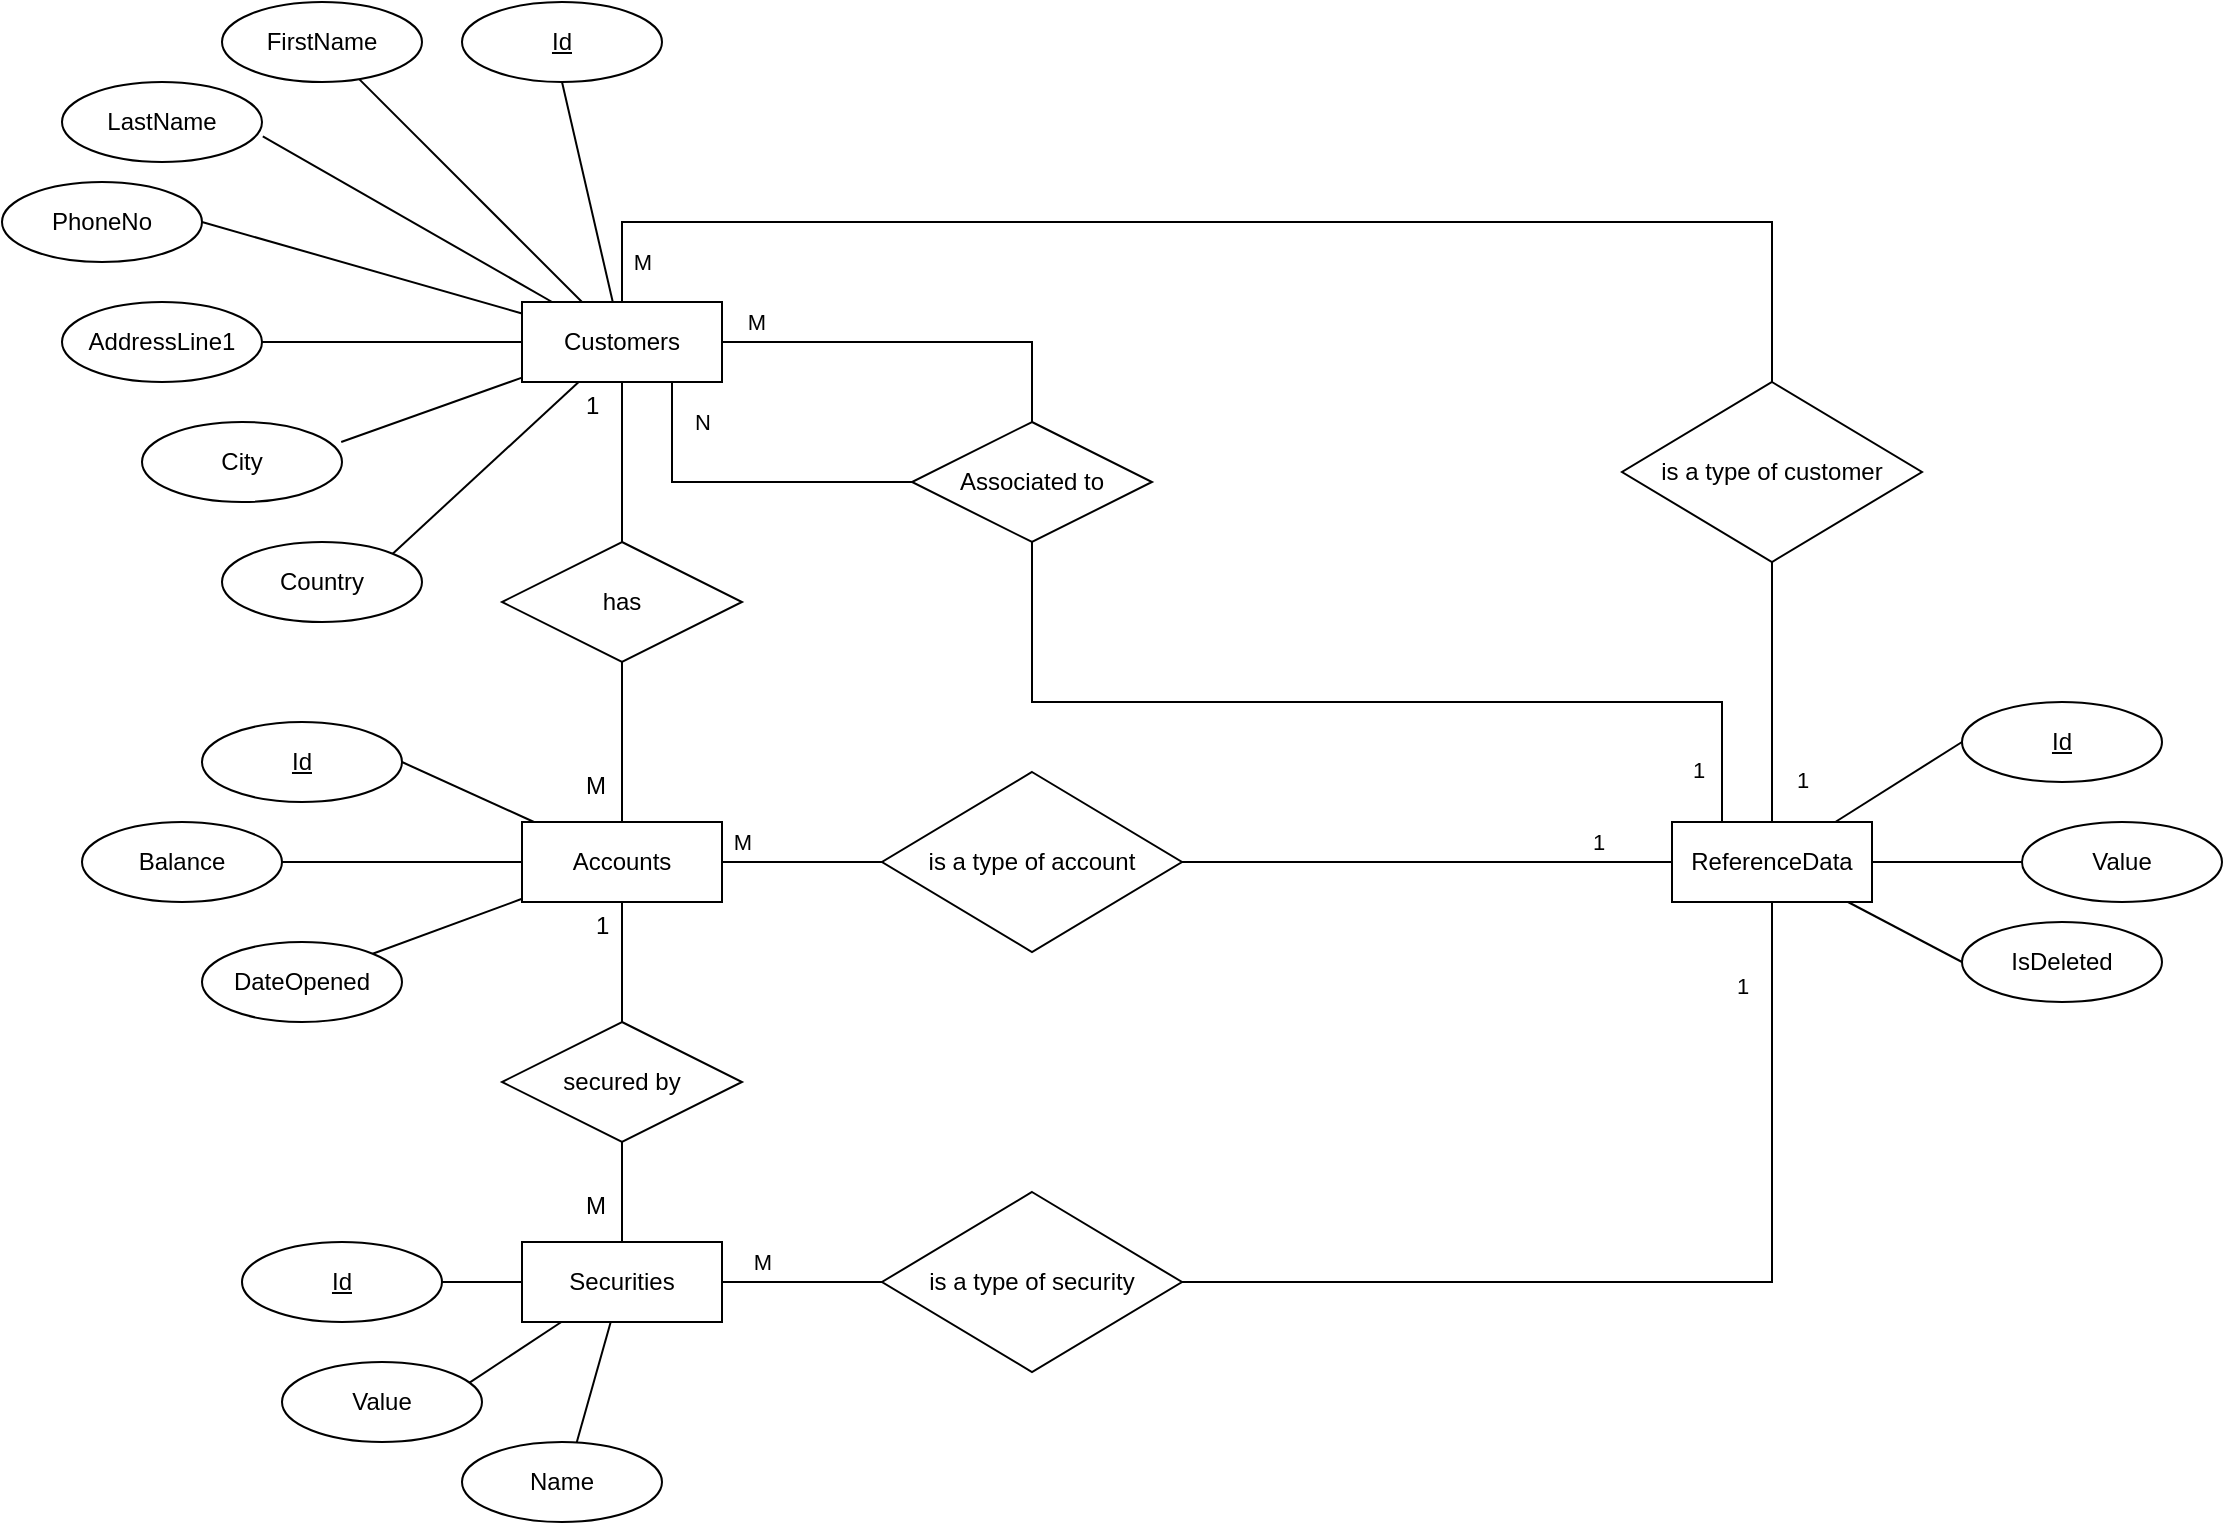 <mxfile version="13.9.9" type="device"><diagram id="R2lEEEUBdFMjLlhIrx00" name="Page-1"><mxGraphModel dx="1038" dy="607" grid="1" gridSize="10" guides="1" tooltips="1" connect="1" arrows="1" fold="1" page="1" pageScale="1" pageWidth="850" pageHeight="1100" math="0" shadow="0" extFonts="Permanent Marker^https://fonts.googleapis.com/css?family=Permanent+Marker"><root><mxCell id="0"/><mxCell id="1" parent="0"/><mxCell id="FqsRvn6V4oS4oBVbZJFk-26" style="edgeStyle=orthogonalEdgeStyle;rounded=0;orthogonalLoop=1;jettySize=auto;html=1;entryX=0.5;entryY=0;entryDx=0;entryDy=0;endArrow=none;endFill=0;exitX=0.5;exitY=0;exitDx=0;exitDy=0;" edge="1" parent="1" source="FqsRvn6V4oS4oBVbZJFk-1" target="FqsRvn6V4oS4oBVbZJFk-25"><mxGeometry relative="1" as="geometry"><Array as="points"><mxPoint x="440" y="120"/><mxPoint x="1015" y="120"/></Array></mxGeometry></mxCell><mxCell id="FqsRvn6V4oS4oBVbZJFk-28" value="M" style="edgeLabel;html=1;align=center;verticalAlign=middle;resizable=0;points=[];" vertex="1" connectable="0" parent="FqsRvn6V4oS4oBVbZJFk-26"><mxGeometry x="-0.869" y="-4" relative="1" as="geometry"><mxPoint x="4" y="16" as="offset"/></mxGeometry></mxCell><mxCell id="FqsRvn6V4oS4oBVbZJFk-53" style="edgeStyle=orthogonalEdgeStyle;rounded=0;orthogonalLoop=1;jettySize=auto;html=1;entryX=0.5;entryY=0;entryDx=0;entryDy=0;endArrow=none;endFill=0;" edge="1" parent="1" source="FqsRvn6V4oS4oBVbZJFk-1" target="FqsRvn6V4oS4oBVbZJFk-44"><mxGeometry relative="1" as="geometry"/></mxCell><mxCell id="FqsRvn6V4oS4oBVbZJFk-54" value="M" style="edgeLabel;html=1;align=center;verticalAlign=middle;resizable=0;points=[];" vertex="1" connectable="0" parent="FqsRvn6V4oS4oBVbZJFk-53"><mxGeometry x="-0.83" y="1" relative="1" as="geometry"><mxPoint y="-9" as="offset"/></mxGeometry></mxCell><mxCell id="FqsRvn6V4oS4oBVbZJFk-67" style="rounded=0;orthogonalLoop=1;jettySize=auto;html=1;entryX=0.5;entryY=1;entryDx=0;entryDy=0;endArrow=none;endFill=0;" edge="1" parent="1" source="FqsRvn6V4oS4oBVbZJFk-1" target="FqsRvn6V4oS4oBVbZJFk-59"><mxGeometry relative="1" as="geometry"/></mxCell><mxCell id="FqsRvn6V4oS4oBVbZJFk-68" style="edgeStyle=none;rounded=0;orthogonalLoop=1;jettySize=auto;html=1;endArrow=none;endFill=0;" edge="1" parent="1" source="FqsRvn6V4oS4oBVbZJFk-1" target="FqsRvn6V4oS4oBVbZJFk-60"><mxGeometry relative="1" as="geometry"/></mxCell><mxCell id="FqsRvn6V4oS4oBVbZJFk-69" style="edgeStyle=none;rounded=0;orthogonalLoop=1;jettySize=auto;html=1;entryX=1.004;entryY=0.68;entryDx=0;entryDy=0;entryPerimeter=0;endArrow=none;endFill=0;" edge="1" parent="1" source="FqsRvn6V4oS4oBVbZJFk-1" target="FqsRvn6V4oS4oBVbZJFk-61"><mxGeometry relative="1" as="geometry"/></mxCell><mxCell id="FqsRvn6V4oS4oBVbZJFk-70" style="edgeStyle=none;rounded=0;orthogonalLoop=1;jettySize=auto;html=1;entryX=1;entryY=0.5;entryDx=0;entryDy=0;endArrow=none;endFill=0;" edge="1" parent="1" source="FqsRvn6V4oS4oBVbZJFk-1" target="FqsRvn6V4oS4oBVbZJFk-62"><mxGeometry relative="1" as="geometry"/></mxCell><mxCell id="FqsRvn6V4oS4oBVbZJFk-71" style="edgeStyle=none;rounded=0;orthogonalLoop=1;jettySize=auto;html=1;entryX=1;entryY=0.5;entryDx=0;entryDy=0;endArrow=none;endFill=0;" edge="1" parent="1" source="FqsRvn6V4oS4oBVbZJFk-1" target="FqsRvn6V4oS4oBVbZJFk-63"><mxGeometry relative="1" as="geometry"/></mxCell><mxCell id="FqsRvn6V4oS4oBVbZJFk-72" style="edgeStyle=none;rounded=0;orthogonalLoop=1;jettySize=auto;html=1;entryX=0.996;entryY=0.25;entryDx=0;entryDy=0;entryPerimeter=0;endArrow=none;endFill=0;" edge="1" parent="1" source="FqsRvn6V4oS4oBVbZJFk-1" target="FqsRvn6V4oS4oBVbZJFk-64"><mxGeometry relative="1" as="geometry"/></mxCell><mxCell id="FqsRvn6V4oS4oBVbZJFk-73" style="edgeStyle=none;rounded=0;orthogonalLoop=1;jettySize=auto;html=1;entryX=1;entryY=0;entryDx=0;entryDy=0;endArrow=none;endFill=0;" edge="1" parent="1" source="FqsRvn6V4oS4oBVbZJFk-1" target="FqsRvn6V4oS4oBVbZJFk-65"><mxGeometry relative="1" as="geometry"/></mxCell><mxCell id="FqsRvn6V4oS4oBVbZJFk-1" value="Customers" style="whiteSpace=wrap;html=1;align=center;" vertex="1" parent="1"><mxGeometry x="390" y="160" width="100" height="40" as="geometry"/></mxCell><mxCell id="FqsRvn6V4oS4oBVbZJFk-78" style="edgeStyle=none;rounded=0;orthogonalLoop=1;jettySize=auto;html=1;entryX=1;entryY=0.5;entryDx=0;entryDy=0;endArrow=none;endFill=0;" edge="1" parent="1" source="FqsRvn6V4oS4oBVbZJFk-2" target="FqsRvn6V4oS4oBVbZJFk-76"><mxGeometry relative="1" as="geometry"/></mxCell><mxCell id="FqsRvn6V4oS4oBVbZJFk-79" style="edgeStyle=none;rounded=0;orthogonalLoop=1;jettySize=auto;html=1;endArrow=none;endFill=0;" edge="1" parent="1" source="FqsRvn6V4oS4oBVbZJFk-2" target="FqsRvn6V4oS4oBVbZJFk-74"><mxGeometry relative="1" as="geometry"/></mxCell><mxCell id="FqsRvn6V4oS4oBVbZJFk-80" style="edgeStyle=none;rounded=0;orthogonalLoop=1;jettySize=auto;html=1;entryX=1;entryY=0;entryDx=0;entryDy=0;endArrow=none;endFill=0;" edge="1" parent="1" source="FqsRvn6V4oS4oBVbZJFk-2" target="FqsRvn6V4oS4oBVbZJFk-77"><mxGeometry relative="1" as="geometry"/></mxCell><mxCell id="FqsRvn6V4oS4oBVbZJFk-2" value="Accounts" style="whiteSpace=wrap;html=1;align=center;" vertex="1" parent="1"><mxGeometry x="390" y="420" width="100" height="40" as="geometry"/></mxCell><mxCell id="FqsRvn6V4oS4oBVbZJFk-85" style="edgeStyle=none;rounded=0;orthogonalLoop=1;jettySize=auto;html=1;entryX=1;entryY=0.5;entryDx=0;entryDy=0;endArrow=none;endFill=0;" edge="1" parent="1" source="FqsRvn6V4oS4oBVbZJFk-3" target="FqsRvn6V4oS4oBVbZJFk-81"><mxGeometry relative="1" as="geometry"/></mxCell><mxCell id="FqsRvn6V4oS4oBVbZJFk-86" style="edgeStyle=none;rounded=0;orthogonalLoop=1;jettySize=auto;html=1;entryX=0.936;entryY=0.26;entryDx=0;entryDy=0;entryPerimeter=0;endArrow=none;endFill=0;" edge="1" parent="1" source="FqsRvn6V4oS4oBVbZJFk-3" target="FqsRvn6V4oS4oBVbZJFk-83"><mxGeometry relative="1" as="geometry"/></mxCell><mxCell id="FqsRvn6V4oS4oBVbZJFk-87" style="edgeStyle=none;rounded=0;orthogonalLoop=1;jettySize=auto;html=1;entryX=0.572;entryY=0.02;entryDx=0;entryDy=0;entryPerimeter=0;endArrow=none;endFill=0;" edge="1" parent="1" source="FqsRvn6V4oS4oBVbZJFk-3" target="FqsRvn6V4oS4oBVbZJFk-84"><mxGeometry relative="1" as="geometry"/></mxCell><mxCell id="FqsRvn6V4oS4oBVbZJFk-3" value="Securities" style="whiteSpace=wrap;html=1;align=center;" vertex="1" parent="1"><mxGeometry x="390" y="630" width="100" height="40" as="geometry"/></mxCell><mxCell id="FqsRvn6V4oS4oBVbZJFk-90" style="edgeStyle=none;rounded=0;orthogonalLoop=1;jettySize=auto;html=1;entryX=0;entryY=0.5;entryDx=0;entryDy=0;endArrow=none;endFill=0;" edge="1" parent="1" source="FqsRvn6V4oS4oBVbZJFk-4" target="FqsRvn6V4oS4oBVbZJFk-82"><mxGeometry relative="1" as="geometry"/></mxCell><mxCell id="FqsRvn6V4oS4oBVbZJFk-91" style="edgeStyle=none;rounded=0;orthogonalLoop=1;jettySize=auto;html=1;entryX=0;entryY=0.5;entryDx=0;entryDy=0;endArrow=none;endFill=0;" edge="1" parent="1" source="FqsRvn6V4oS4oBVbZJFk-4" target="FqsRvn6V4oS4oBVbZJFk-88"><mxGeometry relative="1" as="geometry"/></mxCell><mxCell id="FqsRvn6V4oS4oBVbZJFk-92" style="edgeStyle=none;rounded=0;orthogonalLoop=1;jettySize=auto;html=1;entryX=0;entryY=0.5;entryDx=0;entryDy=0;endArrow=none;endFill=0;" edge="1" parent="1" source="FqsRvn6V4oS4oBVbZJFk-4" target="FqsRvn6V4oS4oBVbZJFk-89"><mxGeometry relative="1" as="geometry"/></mxCell><mxCell id="FqsRvn6V4oS4oBVbZJFk-4" value="ReferenceData" style="whiteSpace=wrap;html=1;align=center;" vertex="1" parent="1"><mxGeometry x="965" y="420" width="100" height="40" as="geometry"/></mxCell><mxCell id="FqsRvn6V4oS4oBVbZJFk-14" value="" style="edgeStyle=orthogonalEdgeStyle;rounded=0;orthogonalLoop=1;jettySize=auto;html=1;endArrow=none;endFill=0;" edge="1" parent="1" source="FqsRvn6V4oS4oBVbZJFk-6" target="FqsRvn6V4oS4oBVbZJFk-1"><mxGeometry relative="1" as="geometry"/></mxCell><mxCell id="FqsRvn6V4oS4oBVbZJFk-6" value="has" style="shape=rhombus;perimeter=rhombusPerimeter;whiteSpace=wrap;html=1;align=center;" vertex="1" parent="1"><mxGeometry x="380" y="280" width="120" height="60" as="geometry"/></mxCell><mxCell id="FqsRvn6V4oS4oBVbZJFk-11" value="" style="endArrow=none;html=1;rounded=0;entryX=0.5;entryY=0;entryDx=0;entryDy=0;" edge="1" parent="1" source="FqsRvn6V4oS4oBVbZJFk-1" target="FqsRvn6V4oS4oBVbZJFk-6"><mxGeometry relative="1" as="geometry"><mxPoint x="250" y="410" as="sourcePoint"/><mxPoint x="410" y="410" as="targetPoint"/></mxGeometry></mxCell><mxCell id="FqsRvn6V4oS4oBVbZJFk-12" value="1" style="resizable=0;html=1;align=left;verticalAlign=bottom;" connectable="0" vertex="1" parent="FqsRvn6V4oS4oBVbZJFk-11"><mxGeometry x="-1" relative="1" as="geometry"><mxPoint x="-20" y="20" as="offset"/></mxGeometry></mxCell><mxCell id="FqsRvn6V4oS4oBVbZJFk-13" value="" style="resizable=0;html=1;align=right;verticalAlign=bottom;" connectable="0" vertex="1" parent="FqsRvn6V4oS4oBVbZJFk-11"><mxGeometry x="1" relative="1" as="geometry"><mxPoint x="20" as="offset"/></mxGeometry></mxCell><mxCell id="FqsRvn6V4oS4oBVbZJFk-15" value="" style="endArrow=none;html=1;rounded=0;entryX=0.5;entryY=1;entryDx=0;entryDy=0;exitX=0.5;exitY=0;exitDx=0;exitDy=0;" edge="1" parent="1" source="FqsRvn6V4oS4oBVbZJFk-2" target="FqsRvn6V4oS4oBVbZJFk-6"><mxGeometry relative="1" as="geometry"><mxPoint x="440" y="410" as="sourcePoint"/><mxPoint x="440" y="350" as="targetPoint"/></mxGeometry></mxCell><mxCell id="FqsRvn6V4oS4oBVbZJFk-16" value="M" style="resizable=0;html=1;align=left;verticalAlign=bottom;" connectable="0" vertex="1" parent="FqsRvn6V4oS4oBVbZJFk-15"><mxGeometry x="-1" relative="1" as="geometry"><mxPoint x="-20" y="-10" as="offset"/></mxGeometry></mxCell><mxCell id="FqsRvn6V4oS4oBVbZJFk-17" value="" style="resizable=0;html=1;align=right;verticalAlign=bottom;" connectable="0" vertex="1" parent="FqsRvn6V4oS4oBVbZJFk-15"><mxGeometry x="1" relative="1" as="geometry"><mxPoint x="20" y="20" as="offset"/></mxGeometry></mxCell><mxCell id="FqsRvn6V4oS4oBVbZJFk-18" value="secured by" style="shape=rhombus;perimeter=rhombusPerimeter;whiteSpace=wrap;html=1;align=center;" vertex="1" parent="1"><mxGeometry x="380" y="520" width="120" height="60" as="geometry"/></mxCell><mxCell id="FqsRvn6V4oS4oBVbZJFk-19" value="" style="endArrow=none;html=1;rounded=0;entryX=0.5;entryY=0;entryDx=0;entryDy=0;exitX=0.5;exitY=1;exitDx=0;exitDy=0;" edge="1" parent="1" target="FqsRvn6V4oS4oBVbZJFk-18" source="FqsRvn6V4oS4oBVbZJFk-2"><mxGeometry relative="1" as="geometry"><mxPoint x="290" y="450" as="sourcePoint"/><mxPoint x="260" y="660" as="targetPoint"/></mxGeometry></mxCell><mxCell id="FqsRvn6V4oS4oBVbZJFk-20" value="1" style="resizable=0;html=1;align=left;verticalAlign=bottom;" connectable="0" vertex="1" parent="FqsRvn6V4oS4oBVbZJFk-19"><mxGeometry x="-1" relative="1" as="geometry"><mxPoint x="-15" y="20" as="offset"/></mxGeometry></mxCell><mxCell id="FqsRvn6V4oS4oBVbZJFk-21" value="" style="resizable=0;html=1;align=right;verticalAlign=bottom;" connectable="0" vertex="1" parent="FqsRvn6V4oS4oBVbZJFk-19"><mxGeometry x="1" relative="1" as="geometry"><mxPoint x="20" as="offset"/></mxGeometry></mxCell><mxCell id="FqsRvn6V4oS4oBVbZJFk-22" value="" style="endArrow=none;html=1;rounded=0;entryX=0.5;entryY=1;entryDx=0;entryDy=0;exitX=0.5;exitY=0;exitDx=0;exitDy=0;" edge="1" parent="1" target="FqsRvn6V4oS4oBVbZJFk-18" source="FqsRvn6V4oS4oBVbZJFk-3"><mxGeometry relative="1" as="geometry"><mxPoint x="290" y="670" as="sourcePoint"/><mxPoint x="290" y="600" as="targetPoint"/></mxGeometry></mxCell><mxCell id="FqsRvn6V4oS4oBVbZJFk-23" value="M" style="resizable=0;html=1;align=left;verticalAlign=bottom;" connectable="0" vertex="1" parent="FqsRvn6V4oS4oBVbZJFk-22"><mxGeometry x="-1" relative="1" as="geometry"><mxPoint x="-20" y="-10" as="offset"/></mxGeometry></mxCell><mxCell id="FqsRvn6V4oS4oBVbZJFk-24" value="" style="resizable=0;html=1;align=right;verticalAlign=bottom;" connectable="0" vertex="1" parent="FqsRvn6V4oS4oBVbZJFk-22"><mxGeometry x="1" relative="1" as="geometry"><mxPoint x="20" y="20" as="offset"/></mxGeometry></mxCell><mxCell id="FqsRvn6V4oS4oBVbZJFk-27" style="edgeStyle=orthogonalEdgeStyle;rounded=0;orthogonalLoop=1;jettySize=auto;html=1;entryX=0.5;entryY=0;entryDx=0;entryDy=0;endArrow=none;endFill=0;" edge="1" parent="1" source="FqsRvn6V4oS4oBVbZJFk-25" target="FqsRvn6V4oS4oBVbZJFk-4"><mxGeometry relative="1" as="geometry"/></mxCell><mxCell id="FqsRvn6V4oS4oBVbZJFk-29" value="1" style="edgeLabel;html=1;align=center;verticalAlign=middle;resizable=0;points=[];" vertex="1" connectable="0" parent="FqsRvn6V4oS4oBVbZJFk-27"><mxGeometry x="0.724" y="1" relative="1" as="geometry"><mxPoint x="14" y="-3" as="offset"/></mxGeometry></mxCell><mxCell id="FqsRvn6V4oS4oBVbZJFk-25" value="is a type of customer" style="shape=rhombus;perimeter=rhombusPerimeter;whiteSpace=wrap;html=1;align=center;" vertex="1" parent="1"><mxGeometry x="940" y="200" width="150" height="90" as="geometry"/></mxCell><mxCell id="FqsRvn6V4oS4oBVbZJFk-30" style="edgeStyle=orthogonalEdgeStyle;rounded=0;orthogonalLoop=1;jettySize=auto;html=1;entryX=0;entryY=0.5;entryDx=0;entryDy=0;endArrow=none;endFill=0;exitX=1;exitY=0.5;exitDx=0;exitDy=0;" edge="1" parent="1" target="FqsRvn6V4oS4oBVbZJFk-34" source="FqsRvn6V4oS4oBVbZJFk-2"><mxGeometry relative="1" as="geometry"><mxPoint x="500" y="190" as="sourcePoint"/></mxGeometry></mxCell><mxCell id="FqsRvn6V4oS4oBVbZJFk-31" value="M" style="edgeLabel;html=1;align=center;verticalAlign=middle;resizable=0;points=[];" vertex="1" connectable="0" parent="FqsRvn6V4oS4oBVbZJFk-30"><mxGeometry x="-0.869" y="-4" relative="1" as="geometry"><mxPoint x="5" y="-14" as="offset"/></mxGeometry></mxCell><mxCell id="FqsRvn6V4oS4oBVbZJFk-32" style="edgeStyle=orthogonalEdgeStyle;rounded=0;orthogonalLoop=1;jettySize=auto;html=1;entryX=0;entryY=0.5;entryDx=0;entryDy=0;endArrow=none;endFill=0;" edge="1" parent="1" source="FqsRvn6V4oS4oBVbZJFk-34" target="FqsRvn6V4oS4oBVbZJFk-4"><mxGeometry relative="1" as="geometry"><mxPoint x="865" y="420" as="targetPoint"/></mxGeometry></mxCell><mxCell id="FqsRvn6V4oS4oBVbZJFk-33" value="1" style="edgeLabel;html=1;align=center;verticalAlign=middle;resizable=0;points=[];" vertex="1" connectable="0" parent="FqsRvn6V4oS4oBVbZJFk-32"><mxGeometry x="0.724" y="1" relative="1" as="geometry"><mxPoint x="-3" y="-9" as="offset"/></mxGeometry></mxCell><mxCell id="FqsRvn6V4oS4oBVbZJFk-35" value="" style="edgeStyle=orthogonalEdgeStyle;rounded=0;orthogonalLoop=1;jettySize=auto;html=1;endArrow=none;endFill=0;" edge="1" parent="1" source="FqsRvn6V4oS4oBVbZJFk-34" target="FqsRvn6V4oS4oBVbZJFk-2"><mxGeometry relative="1" as="geometry"/></mxCell><mxCell id="FqsRvn6V4oS4oBVbZJFk-34" value="is a type of account" style="shape=rhombus;perimeter=rhombusPerimeter;whiteSpace=wrap;html=1;align=center;" vertex="1" parent="1"><mxGeometry x="570" y="395" width="150" height="90" as="geometry"/></mxCell><mxCell id="FqsRvn6V4oS4oBVbZJFk-36" style="edgeStyle=orthogonalEdgeStyle;rounded=0;orthogonalLoop=1;jettySize=auto;html=1;entryX=0.5;entryY=1;entryDx=0;entryDy=0;endArrow=none;endFill=0;" edge="1" parent="1" source="FqsRvn6V4oS4oBVbZJFk-39" target="FqsRvn6V4oS4oBVbZJFk-4"><mxGeometry relative="1" as="geometry"><mxPoint x="827.5" y="470" as="targetPoint"/></mxGeometry></mxCell><mxCell id="FqsRvn6V4oS4oBVbZJFk-37" value="1" style="edgeLabel;html=1;align=center;verticalAlign=middle;resizable=0;points=[];" vertex="1" connectable="0" parent="FqsRvn6V4oS4oBVbZJFk-36"><mxGeometry x="0.724" y="1" relative="1" as="geometry"><mxPoint x="-14" y="-25" as="offset"/></mxGeometry></mxCell><mxCell id="FqsRvn6V4oS4oBVbZJFk-38" value="M" style="edgeStyle=orthogonalEdgeStyle;rounded=0;orthogonalLoop=1;jettySize=auto;html=1;endArrow=none;endFill=0;entryX=1;entryY=0.5;entryDx=0;entryDy=0;" edge="1" parent="1" source="FqsRvn6V4oS4oBVbZJFk-39" target="FqsRvn6V4oS4oBVbZJFk-3"><mxGeometry x="0.5" y="-10" relative="1" as="geometry"><mxPoint x="462.5" y="660" as="targetPoint"/><mxPoint as="offset"/></mxGeometry></mxCell><mxCell id="FqsRvn6V4oS4oBVbZJFk-39" value="is a type of security" style="shape=rhombus;perimeter=rhombusPerimeter;whiteSpace=wrap;html=1;align=center;" vertex="1" parent="1"><mxGeometry x="570" y="605" width="150" height="90" as="geometry"/></mxCell><mxCell id="FqsRvn6V4oS4oBVbZJFk-55" style="edgeStyle=orthogonalEdgeStyle;rounded=0;orthogonalLoop=1;jettySize=auto;html=1;entryX=0.75;entryY=1;entryDx=0;entryDy=0;endArrow=none;endFill=0;" edge="1" parent="1" source="FqsRvn6V4oS4oBVbZJFk-44" target="FqsRvn6V4oS4oBVbZJFk-1"><mxGeometry relative="1" as="geometry"><Array as="points"><mxPoint x="465" y="250"/></Array></mxGeometry></mxCell><mxCell id="FqsRvn6V4oS4oBVbZJFk-56" value="N" style="edgeLabel;html=1;align=center;verticalAlign=middle;resizable=0;points=[];" vertex="1" connectable="0" parent="FqsRvn6V4oS4oBVbZJFk-55"><mxGeometry x="0.826" relative="1" as="geometry"><mxPoint x="15" y="5" as="offset"/></mxGeometry></mxCell><mxCell id="FqsRvn6V4oS4oBVbZJFk-57" style="edgeStyle=orthogonalEdgeStyle;rounded=0;orthogonalLoop=1;jettySize=auto;html=1;endArrow=none;endFill=0;entryX=0.25;entryY=0;entryDx=0;entryDy=0;" edge="1" parent="1" source="FqsRvn6V4oS4oBVbZJFk-44" target="FqsRvn6V4oS4oBVbZJFk-4"><mxGeometry relative="1" as="geometry"><mxPoint x="830" y="419" as="targetPoint"/><Array as="points"><mxPoint x="645" y="360"/><mxPoint x="990" y="360"/></Array></mxGeometry></mxCell><mxCell id="FqsRvn6V4oS4oBVbZJFk-58" value="1" style="edgeLabel;html=1;align=center;verticalAlign=middle;resizable=0;points=[];" vertex="1" connectable="0" parent="FqsRvn6V4oS4oBVbZJFk-57"><mxGeometry x="0.892" y="1" relative="1" as="geometry"><mxPoint x="-13" as="offset"/></mxGeometry></mxCell><mxCell id="FqsRvn6V4oS4oBVbZJFk-44" value="Associated to" style="shape=rhombus;perimeter=rhombusPerimeter;whiteSpace=wrap;html=1;align=center;" vertex="1" parent="1"><mxGeometry x="585" y="220" width="120" height="60" as="geometry"/></mxCell><mxCell id="FqsRvn6V4oS4oBVbZJFk-59" value="Id" style="ellipse;whiteSpace=wrap;html=1;align=center;fontStyle=4" vertex="1" parent="1"><mxGeometry x="360" y="10" width="100" height="40" as="geometry"/></mxCell><mxCell id="FqsRvn6V4oS4oBVbZJFk-60" value="FirstName" style="ellipse;whiteSpace=wrap;html=1;align=center;" vertex="1" parent="1"><mxGeometry x="240" y="10" width="100" height="40" as="geometry"/></mxCell><mxCell id="FqsRvn6V4oS4oBVbZJFk-61" value="LastName" style="ellipse;whiteSpace=wrap;html=1;align=center;" vertex="1" parent="1"><mxGeometry x="160" y="50" width="100" height="40" as="geometry"/></mxCell><mxCell id="FqsRvn6V4oS4oBVbZJFk-62" value="PhoneNo" style="ellipse;whiteSpace=wrap;html=1;align=center;" vertex="1" parent="1"><mxGeometry x="130" y="100" width="100" height="40" as="geometry"/></mxCell><mxCell id="FqsRvn6V4oS4oBVbZJFk-63" value="AddressLine1" style="ellipse;whiteSpace=wrap;html=1;align=center;" vertex="1" parent="1"><mxGeometry x="160" y="160" width="100" height="40" as="geometry"/></mxCell><mxCell id="FqsRvn6V4oS4oBVbZJFk-64" value="City" style="ellipse;whiteSpace=wrap;html=1;align=center;" vertex="1" parent="1"><mxGeometry x="200" y="220" width="100" height="40" as="geometry"/></mxCell><mxCell id="FqsRvn6V4oS4oBVbZJFk-65" value="Country" style="ellipse;whiteSpace=wrap;html=1;align=center;" vertex="1" parent="1"><mxGeometry x="240" y="280" width="100" height="40" as="geometry"/></mxCell><mxCell id="FqsRvn6V4oS4oBVbZJFk-74" value="Balance" style="ellipse;whiteSpace=wrap;html=1;align=center;" vertex="1" parent="1"><mxGeometry x="170" y="420" width="100" height="40" as="geometry"/></mxCell><mxCell id="FqsRvn6V4oS4oBVbZJFk-76" value="Id" style="ellipse;whiteSpace=wrap;html=1;align=center;fontStyle=4" vertex="1" parent="1"><mxGeometry x="230" y="370" width="100" height="40" as="geometry"/></mxCell><mxCell id="FqsRvn6V4oS4oBVbZJFk-77" value="DateOpened" style="ellipse;whiteSpace=wrap;html=1;align=center;" vertex="1" parent="1"><mxGeometry x="230" y="480" width="100" height="40" as="geometry"/></mxCell><mxCell id="FqsRvn6V4oS4oBVbZJFk-81" value="Id" style="ellipse;whiteSpace=wrap;html=1;align=center;fontStyle=4" vertex="1" parent="1"><mxGeometry x="250" y="630" width="100" height="40" as="geometry"/></mxCell><mxCell id="FqsRvn6V4oS4oBVbZJFk-82" value="Id" style="ellipse;whiteSpace=wrap;html=1;align=center;fontStyle=4" vertex="1" parent="1"><mxGeometry x="1110" y="360" width="100" height="40" as="geometry"/></mxCell><mxCell id="FqsRvn6V4oS4oBVbZJFk-83" value="Value" style="ellipse;whiteSpace=wrap;html=1;align=center;" vertex="1" parent="1"><mxGeometry x="270" y="690" width="100" height="40" as="geometry"/></mxCell><mxCell id="FqsRvn6V4oS4oBVbZJFk-84" value="Name" style="ellipse;whiteSpace=wrap;html=1;align=center;" vertex="1" parent="1"><mxGeometry x="360" y="730" width="100" height="40" as="geometry"/></mxCell><mxCell id="FqsRvn6V4oS4oBVbZJFk-88" value="Value" style="ellipse;whiteSpace=wrap;html=1;align=center;" vertex="1" parent="1"><mxGeometry x="1140" y="420" width="100" height="40" as="geometry"/></mxCell><mxCell id="FqsRvn6V4oS4oBVbZJFk-89" value="IsDeleted" style="ellipse;whiteSpace=wrap;html=1;align=center;" vertex="1" parent="1"><mxGeometry x="1110" y="470" width="100" height="40" as="geometry"/></mxCell></root></mxGraphModel></diagram></mxfile>
